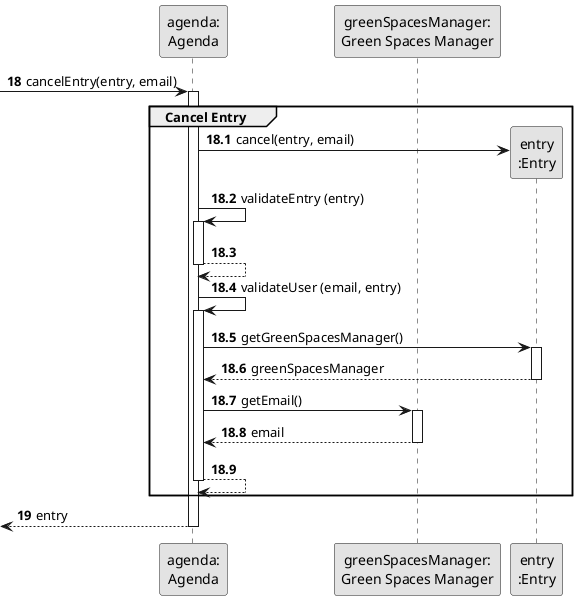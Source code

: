 @startuml
skinparam monochrome true
skinparam packageStyle rectangle
skinparam shadowing false

autonumber

'hide footbox

participant "agenda:\nAgenda" as AGENDA
participant "greenSpacesManager:\nGreen Spaces Manager" as USER
participant "entry\n:Entry" as ENTRY

autonumber 18

 -> AGENDA : cancelEntry(entry, email)
autonumber 18.1
activate AGENDA
    group Cancel Entry

            AGENDA -> ENTRY** : cancel(entry, email)

                            AGENDA -> AGENDA: validateEntry (entry)
                            activate AGENDA

                            AGENDA --> AGENDA
                            deactivate AGENDA

                            AGENDA -> AGENDA: validateUser (email, entry)
                            activate AGENDA

                                AGENDA -> ENTRY: getGreenSpacesManager()
                                activate ENTRY

                                ENTRY --> AGENDA: greenSpacesManager
                                deactivate ENTRY

                                AGENDA -> USER: getEmail()
                                activate USER

                                USER --> AGENDA: email
                                deactivate USER

                            AGENDA --> AGENDA
                            deactivate AGENDA

    end
    autonumber 19
    <-- AGENDA  : entry
deactivate AGENDA

@enduml